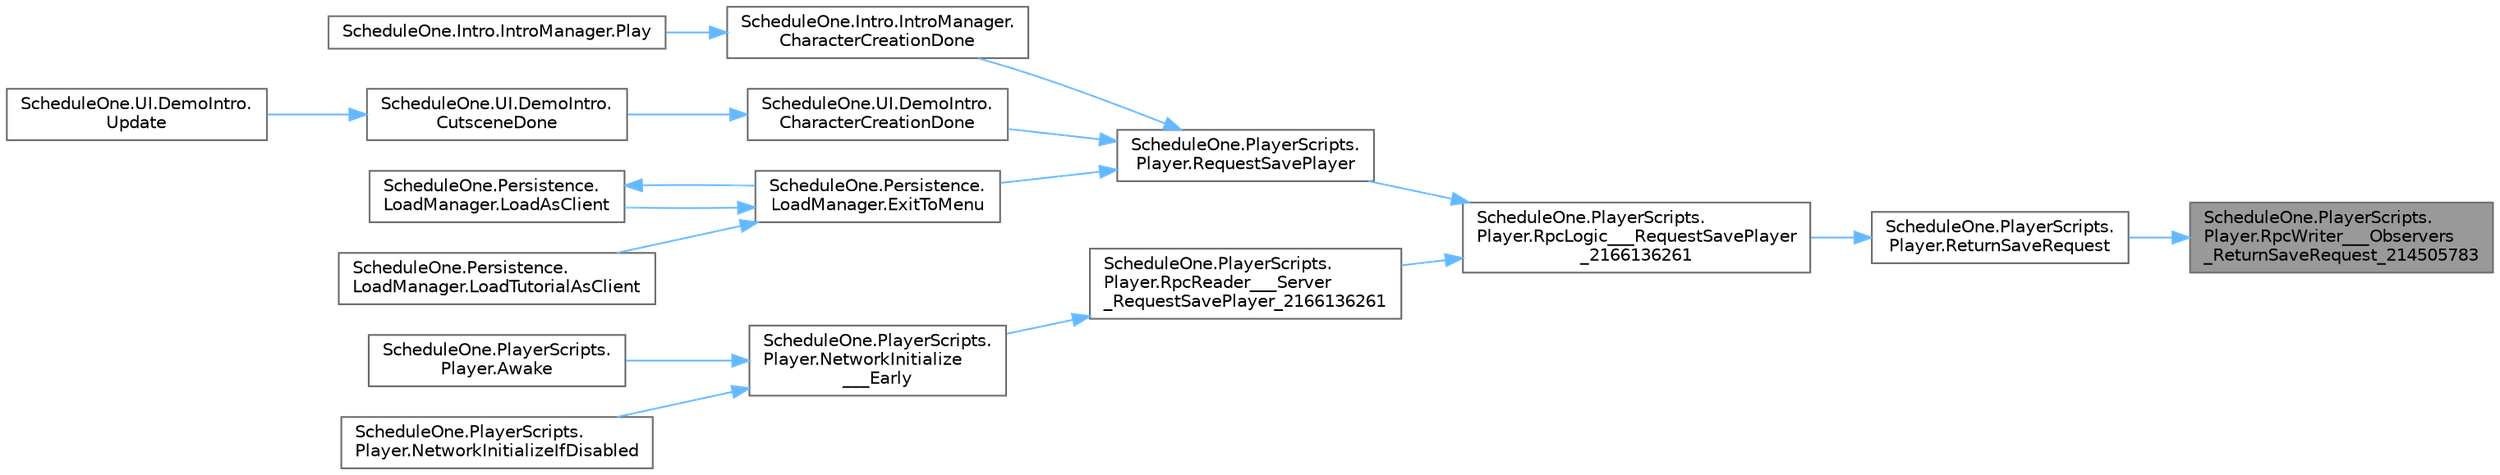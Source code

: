 digraph "ScheduleOne.PlayerScripts.Player.RpcWriter___Observers_ReturnSaveRequest_214505783"
{
 // LATEX_PDF_SIZE
  bgcolor="transparent";
  edge [fontname=Helvetica,fontsize=10,labelfontname=Helvetica,labelfontsize=10];
  node [fontname=Helvetica,fontsize=10,shape=box,height=0.2,width=0.4];
  rankdir="RL";
  Node1 [id="Node000001",label="ScheduleOne.PlayerScripts.\lPlayer.RpcWriter___Observers\l_ReturnSaveRequest_214505783",height=0.2,width=0.4,color="gray40", fillcolor="grey60", style="filled", fontcolor="black",tooltip=" "];
  Node1 -> Node2 [id="edge1_Node000001_Node000002",dir="back",color="steelblue1",style="solid",tooltip=" "];
  Node2 [id="Node000002",label="ScheduleOne.PlayerScripts.\lPlayer.ReturnSaveRequest",height=0.2,width=0.4,color="grey40", fillcolor="white", style="filled",URL="$class_schedule_one_1_1_player_scripts_1_1_player.html#a979bddae6542b27add813093f69b0e32",tooltip=" "];
  Node2 -> Node3 [id="edge2_Node000002_Node000003",dir="back",color="steelblue1",style="solid",tooltip=" "];
  Node3 [id="Node000003",label="ScheduleOne.PlayerScripts.\lPlayer.RpcLogic___RequestSavePlayer\l_2166136261",height=0.2,width=0.4,color="grey40", fillcolor="white", style="filled",URL="$class_schedule_one_1_1_player_scripts_1_1_player.html#a7a0cda361dcd8d3c69c43ee5503ba991",tooltip=" "];
  Node3 -> Node4 [id="edge3_Node000003_Node000004",dir="back",color="steelblue1",style="solid",tooltip=" "];
  Node4 [id="Node000004",label="ScheduleOne.PlayerScripts.\lPlayer.RequestSavePlayer",height=0.2,width=0.4,color="grey40", fillcolor="white", style="filled",URL="$class_schedule_one_1_1_player_scripts_1_1_player.html#a0eaf86b1012147e8a81dc2924d81cc7d",tooltip=" "];
  Node4 -> Node5 [id="edge4_Node000004_Node000005",dir="back",color="steelblue1",style="solid",tooltip=" "];
  Node5 [id="Node000005",label="ScheduleOne.Intro.IntroManager.\lCharacterCreationDone",height=0.2,width=0.4,color="grey40", fillcolor="white", style="filled",URL="$class_schedule_one_1_1_intro_1_1_intro_manager.html#ac9fbae7e359a3ba40eddda890020b9cf",tooltip=" "];
  Node5 -> Node6 [id="edge5_Node000005_Node000006",dir="back",color="steelblue1",style="solid",tooltip=" "];
  Node6 [id="Node000006",label="ScheduleOne.Intro.IntroManager.Play",height=0.2,width=0.4,color="grey40", fillcolor="white", style="filled",URL="$class_schedule_one_1_1_intro_1_1_intro_manager.html#a2b933ac1dc383fe05b066dfdab6ac606",tooltip=" "];
  Node4 -> Node7 [id="edge6_Node000004_Node000007",dir="back",color="steelblue1",style="solid",tooltip=" "];
  Node7 [id="Node000007",label="ScheduleOne.UI.DemoIntro.\lCharacterCreationDone",height=0.2,width=0.4,color="grey40", fillcolor="white", style="filled",URL="$class_schedule_one_1_1_u_i_1_1_demo_intro.html#aece7d182e3219a887f83917555f0d7da",tooltip=" "];
  Node7 -> Node8 [id="edge7_Node000007_Node000008",dir="back",color="steelblue1",style="solid",tooltip=" "];
  Node8 [id="Node000008",label="ScheduleOne.UI.DemoIntro.\lCutsceneDone",height=0.2,width=0.4,color="grey40", fillcolor="white", style="filled",URL="$class_schedule_one_1_1_u_i_1_1_demo_intro.html#a5abe69b5cf844379fab62fc656d88a89",tooltip=" "];
  Node8 -> Node9 [id="edge8_Node000008_Node000009",dir="back",color="steelblue1",style="solid",tooltip=" "];
  Node9 [id="Node000009",label="ScheduleOne.UI.DemoIntro.\lUpdate",height=0.2,width=0.4,color="grey40", fillcolor="white", style="filled",URL="$class_schedule_one_1_1_u_i_1_1_demo_intro.html#a417bb315cb4d3c498b14fec673901bef",tooltip=" "];
  Node4 -> Node10 [id="edge9_Node000004_Node000010",dir="back",color="steelblue1",style="solid",tooltip=" "];
  Node10 [id="Node000010",label="ScheduleOne.Persistence.\lLoadManager.ExitToMenu",height=0.2,width=0.4,color="grey40", fillcolor="white", style="filled",URL="$class_schedule_one_1_1_persistence_1_1_load_manager.html#a373ea9752245e35675abf1886d605702",tooltip=" "];
  Node10 -> Node11 [id="edge10_Node000010_Node000011",dir="back",color="steelblue1",style="solid",tooltip=" "];
  Node11 [id="Node000011",label="ScheduleOne.Persistence.\lLoadManager.LoadAsClient",height=0.2,width=0.4,color="grey40", fillcolor="white", style="filled",URL="$class_schedule_one_1_1_persistence_1_1_load_manager.html#aa8e4cfc7c30c7b83d4a3eba496d16d6c",tooltip=" "];
  Node11 -> Node10 [id="edge11_Node000011_Node000010",dir="back",color="steelblue1",style="solid",tooltip=" "];
  Node10 -> Node12 [id="edge12_Node000010_Node000012",dir="back",color="steelblue1",style="solid",tooltip=" "];
  Node12 [id="Node000012",label="ScheduleOne.Persistence.\lLoadManager.LoadTutorialAsClient",height=0.2,width=0.4,color="grey40", fillcolor="white", style="filled",URL="$class_schedule_one_1_1_persistence_1_1_load_manager.html#a76fa4855838b7d4dc0013b06376301f1",tooltip=" "];
  Node3 -> Node13 [id="edge13_Node000003_Node000013",dir="back",color="steelblue1",style="solid",tooltip=" "];
  Node13 [id="Node000013",label="ScheduleOne.PlayerScripts.\lPlayer.RpcReader___Server\l_RequestSavePlayer_2166136261",height=0.2,width=0.4,color="grey40", fillcolor="white", style="filled",URL="$class_schedule_one_1_1_player_scripts_1_1_player.html#a261f3326b49dea81144af3aae561568b",tooltip=" "];
  Node13 -> Node14 [id="edge14_Node000013_Node000014",dir="back",color="steelblue1",style="solid",tooltip=" "];
  Node14 [id="Node000014",label="ScheduleOne.PlayerScripts.\lPlayer.NetworkInitialize\l___Early",height=0.2,width=0.4,color="grey40", fillcolor="white", style="filled",URL="$class_schedule_one_1_1_player_scripts_1_1_player.html#a14587b703022ea2b06492aa7b52d98e2",tooltip=" "];
  Node14 -> Node15 [id="edge15_Node000014_Node000015",dir="back",color="steelblue1",style="solid",tooltip=" "];
  Node15 [id="Node000015",label="ScheduleOne.PlayerScripts.\lPlayer.Awake",height=0.2,width=0.4,color="grey40", fillcolor="white", style="filled",URL="$class_schedule_one_1_1_player_scripts_1_1_player.html#ae359f8686a8c72ad643aea95252477ad",tooltip=" "];
  Node14 -> Node16 [id="edge16_Node000014_Node000016",dir="back",color="steelblue1",style="solid",tooltip=" "];
  Node16 [id="Node000016",label="ScheduleOne.PlayerScripts.\lPlayer.NetworkInitializeIfDisabled",height=0.2,width=0.4,color="grey40", fillcolor="white", style="filled",URL="$class_schedule_one_1_1_player_scripts_1_1_player.html#adc46a0a3d7ed591aed65e0d01ba64e6b",tooltip=" "];
}
